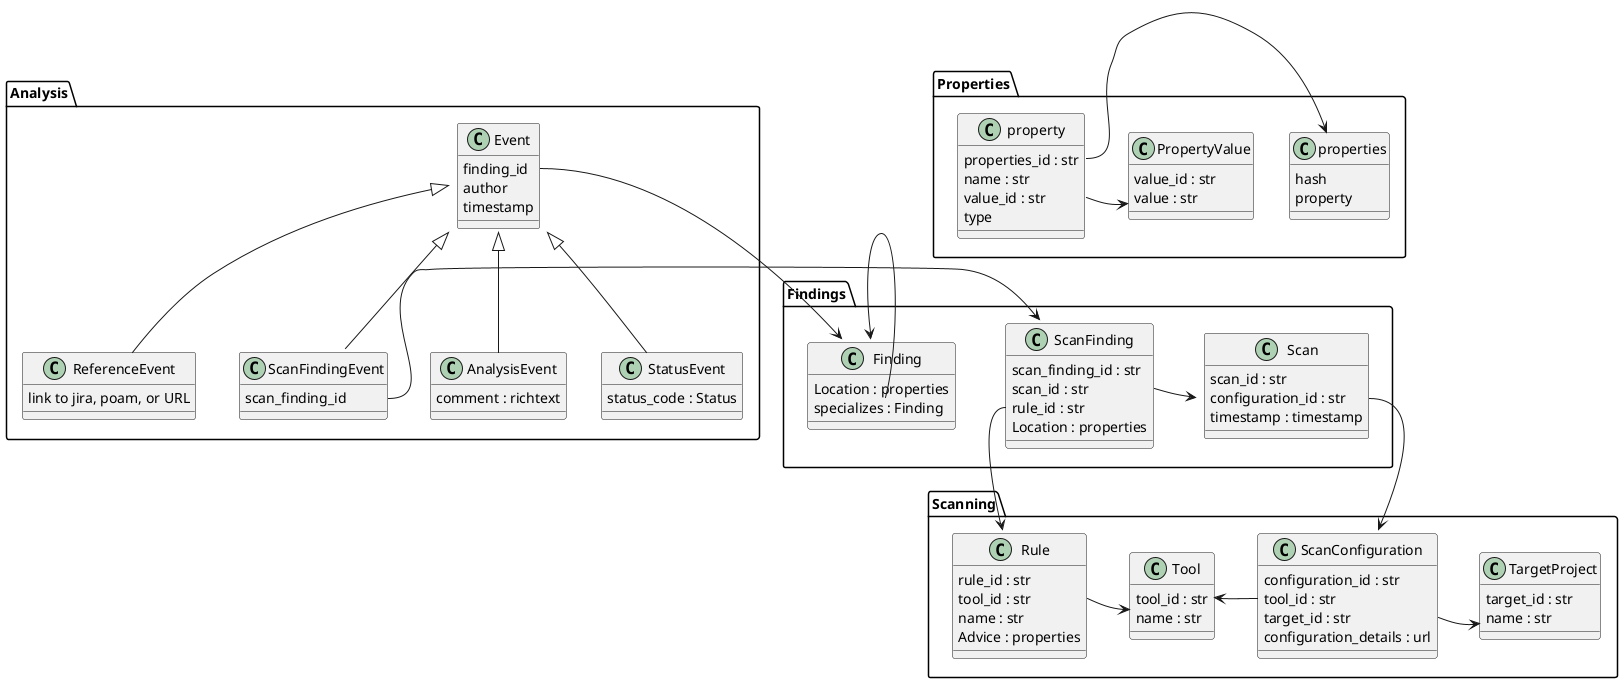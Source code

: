 @startuml asdf

package Scanning {

    class TargetProject {
        target_id : str
        name : str
    }

    class Tool {
        tool_id : str
        name : str
    }

    class Rule {
        rule_id : str
        tool_id : str
        name : str
        Advice : properties
    }

    Rule::tool_id -> Tool

    class ScanConfiguration {
        configuration_id : str
        tool_id : str
        target_id : str
        configuration_details : url
    }
    ScanConfiguration::target_id -> TargetProject
    ScanConfiguration::tool_id -> Tool
} 

package Findings {

    class Scan {
        scan_id : str
        configuration_id : str
        timestamp : timestamp
    }

    class ScanFinding {
        scan_finding_id : str
        scan_id : str
        rule_id : str
        Location : properties
    }

    ScanFinding::scan_id -> Scan
    ScanFinding::rule_id -> Rule

    Scan::configuration_id --> ScanConfiguration

    class Finding {
        Location : properties
        specializes : Finding
    }

    Finding::specializes -> Finding
}

package Analysis {

    class Event {
        finding_id
        author
        timestamp
    }

    Event::finding_id -> Finding

    Event <|-- AnalysisEvent
    Event <|-- StatusEvent
    Event <|-- ReferenceEvent
    Event <|-- ScanFindingEvent

    class ScanFindingEvent {
        scan_finding_id
    }
    ScanFindingEvent::scan_finding_id -> ScanFinding

    class AnalysisEvent {
        comment : richtext
    }

    class StatusEvent{
        status_code : Status
    }

    class ReferenceEvent{
        link to jira, poam, or URL
    }
}

package Properties {

    Class properties {
        hash
        property
    }

    Class property {
        properties_id : str
        name : str
        value_id : str
        type
    }

    property::properties_id -> properties

    class PropertyValue {
        value_id : str
        value : str
    }

    property::value_id -> PropertyValue
}

@enduml